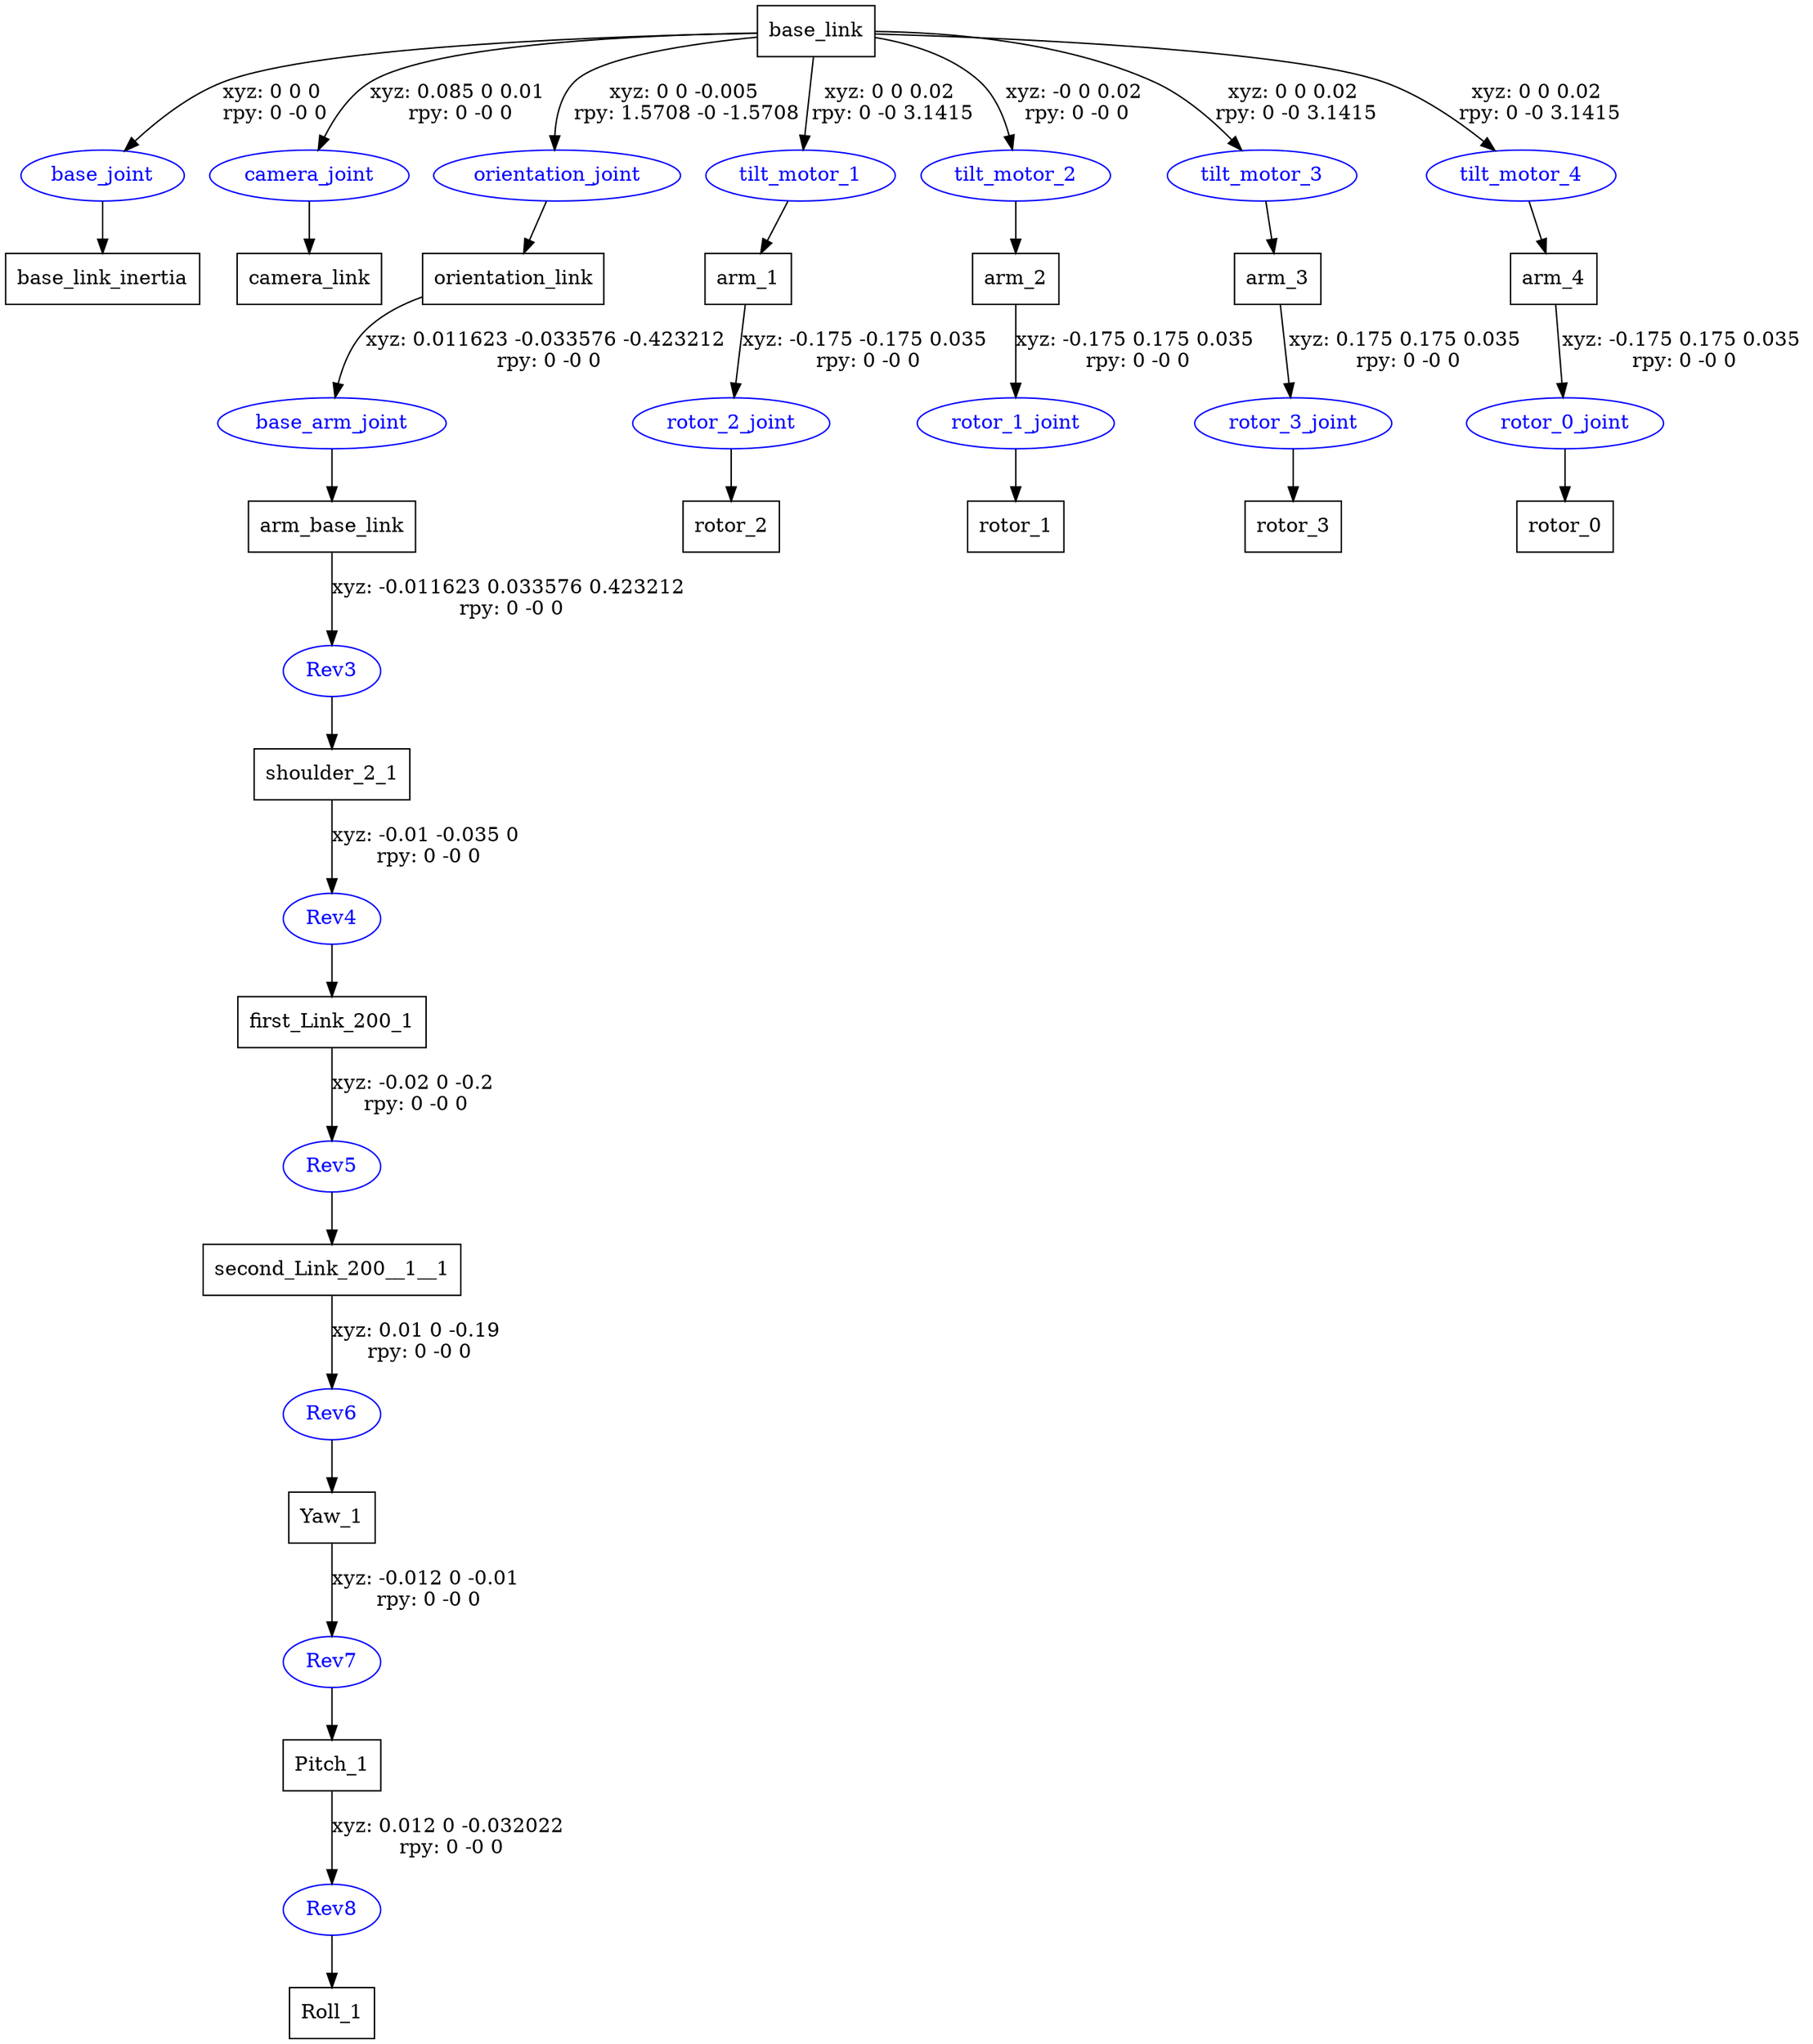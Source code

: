 digraph G {
node [shape=box];
"base_link" [label="base_link"];
"base_link_inertia" [label="base_link_inertia"];
"camera_link" [label="camera_link"];
"orientation_link" [label="orientation_link"];
"arm_base_link" [label="arm_base_link"];
"shoulder_2_1" [label="shoulder_2_1"];
"first_Link_200_1" [label="first_Link_200_1"];
"second_Link_200__1__1" [label="second_Link_200__1__1"];
"Yaw_1" [label="Yaw_1"];
"Pitch_1" [label="Pitch_1"];
"Roll_1" [label="Roll_1"];
"arm_1" [label="arm_1"];
"rotor_2" [label="rotor_2"];
"arm_2" [label="arm_2"];
"rotor_1" [label="rotor_1"];
"arm_3" [label="arm_3"];
"rotor_3" [label="rotor_3"];
"arm_4" [label="arm_4"];
"rotor_0" [label="rotor_0"];
node [shape=ellipse, color=blue, fontcolor=blue];
"base_link" -> "base_joint" [label="xyz: 0 0 0 \nrpy: 0 -0 0"]
"base_joint" -> "base_link_inertia"
"base_link" -> "camera_joint" [label="xyz: 0.085 0 0.01 \nrpy: 0 -0 0"]
"camera_joint" -> "camera_link"
"base_link" -> "orientation_joint" [label="xyz: 0 0 -0.005 \nrpy: 1.5708 -0 -1.5708"]
"orientation_joint" -> "orientation_link"
"orientation_link" -> "base_arm_joint" [label="xyz: 0.011623 -0.033576 -0.423212 \nrpy: 0 -0 0"]
"base_arm_joint" -> "arm_base_link"
"arm_base_link" -> "Rev3" [label="xyz: -0.011623 0.033576 0.423212 \nrpy: 0 -0 0"]
"Rev3" -> "shoulder_2_1"
"shoulder_2_1" -> "Rev4" [label="xyz: -0.01 -0.035 0 \nrpy: 0 -0 0"]
"Rev4" -> "first_Link_200_1"
"first_Link_200_1" -> "Rev5" [label="xyz: -0.02 0 -0.2 \nrpy: 0 -0 0"]
"Rev5" -> "second_Link_200__1__1"
"second_Link_200__1__1" -> "Rev6" [label="xyz: 0.01 0 -0.19 \nrpy: 0 -0 0"]
"Rev6" -> "Yaw_1"
"Yaw_1" -> "Rev7" [label="xyz: -0.012 0 -0.01 \nrpy: 0 -0 0"]
"Rev7" -> "Pitch_1"
"Pitch_1" -> "Rev8" [label="xyz: 0.012 0 -0.032022 \nrpy: 0 -0 0"]
"Rev8" -> "Roll_1"
"base_link" -> "tilt_motor_1" [label="xyz: 0 0 0.02 \nrpy: 0 -0 3.1415"]
"tilt_motor_1" -> "arm_1"
"arm_1" -> "rotor_2_joint" [label="xyz: -0.175 -0.175 0.035 \nrpy: 0 -0 0"]
"rotor_2_joint" -> "rotor_2"
"base_link" -> "tilt_motor_2" [label="xyz: -0 0 0.02 \nrpy: 0 -0 0"]
"tilt_motor_2" -> "arm_2"
"arm_2" -> "rotor_1_joint" [label="xyz: -0.175 0.175 0.035 \nrpy: 0 -0 0"]
"rotor_1_joint" -> "rotor_1"
"base_link" -> "tilt_motor_3" [label="xyz: 0 0 0.02 \nrpy: 0 -0 3.1415"]
"tilt_motor_3" -> "arm_3"
"arm_3" -> "rotor_3_joint" [label="xyz: 0.175 0.175 0.035 \nrpy: 0 -0 0"]
"rotor_3_joint" -> "rotor_3"
"base_link" -> "tilt_motor_4" [label="xyz: 0 0 0.02 \nrpy: 0 -0 3.1415"]
"tilt_motor_4" -> "arm_4"
"arm_4" -> "rotor_0_joint" [label="xyz: -0.175 0.175 0.035 \nrpy: 0 -0 0"]
"rotor_0_joint" -> "rotor_0"
}
